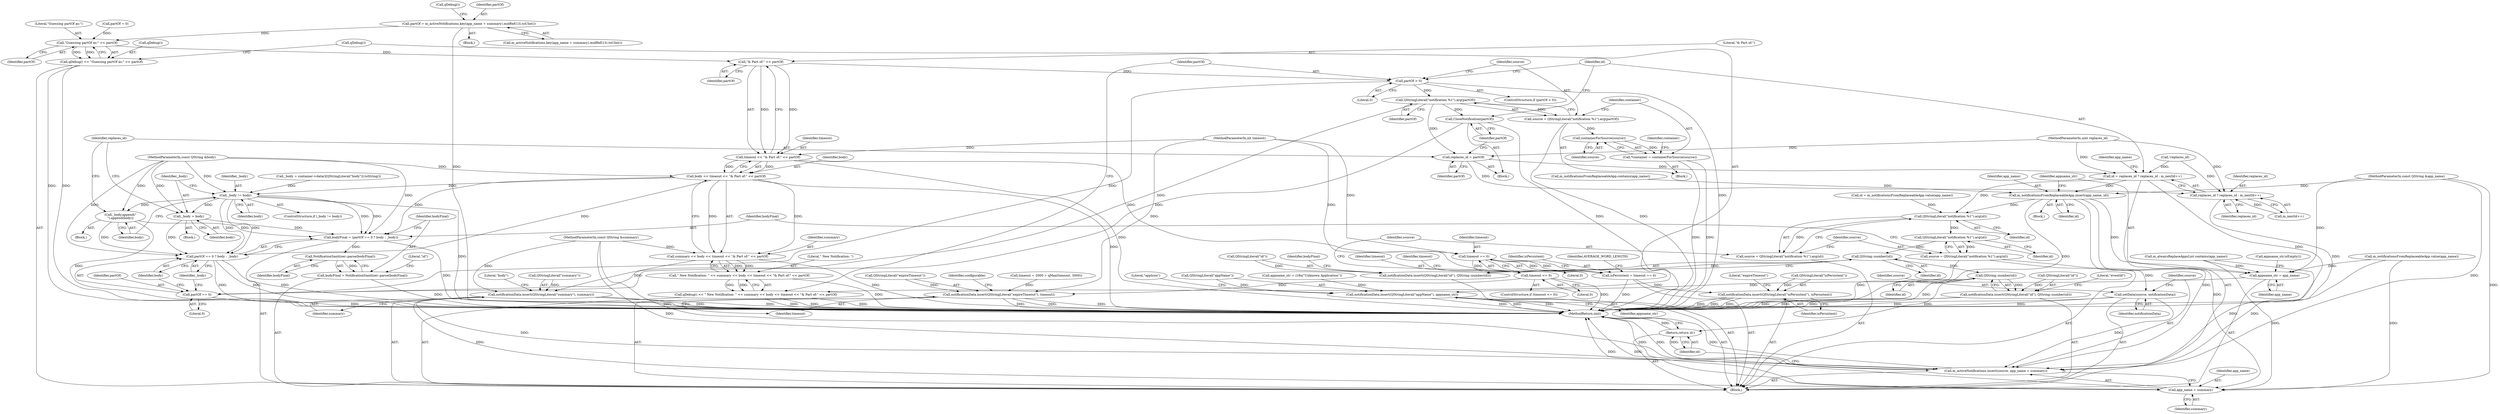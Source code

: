 digraph "0_kde_5bc696b5abcdb460c1017592e80b2d7f6ed3107c@integer" {
"1000142" [label="(Call,partOf = m_activeNotifications.key(app_name + summary).midRef(13).toUInt())"];
"1000152" [label="(Call,\"Guessing partOf as:\" << partOf)"];
"1000150" [label="(Call,qDebug() << \"Guessing partOf as:\" << partOf)"];
"1000165" [label="(Call,\"& Part of:\" << partOf)"];
"1000163" [label="(Call,timeout << \"& Part of:\" << partOf)"];
"1000161" [label="(Call,body << timeout << \"& Part of:\" << partOf)"];
"1000159" [label="(Call,summary << body << timeout << \"& Part of:\" << partOf)"];
"1000157" [label="(Call,\" New Notification: \" << summary << body << timeout << \"& Part of:\" << partOf)"];
"1000155" [label="(Call,qDebug() << \" New Notification: \" << summary << body << timeout << \"& Part of:\" << partOf)"];
"1000351" [label="(Call,notificationData.insert(QStringLiteral(\"summary\"), summary))"];
"1000499" [label="(Call,m_activeNotifications.insert(source, app_name + summary))"];
"1000501" [label="(Call,app_name + summary)"];
"1000191" [label="(Call,_body != body)"];
"1000195" [label="(Call,_body.append(\"\n\").append(body))"];
"1000295" [label="(Call,bodyFinal = (partOf == 0 ? body : _body))"];
"1000305" [label="(Call,NotificationSanitizer::parse(bodyFinal))"];
"1000303" [label="(Call,bodyFinal = NotificationSanitizer::parse(bodyFinal))"];
"1000297" [label="(Call,partOf == 0 ? body : _body)"];
"1000199" [label="(Call,_body = body)"];
"1000246" [label="(Call,timeout == 0)"];
"1000244" [label="(Call,isPersistent = timeout == 0)"];
"1000363" [label="(Call,notificationData.insert(QStringLiteral(\"isPersistent\"), isPersistent))"];
"1000264" [label="(Call,timeout <= 0)"];
"1000367" [label="(Call,notificationData.insert(QStringLiteral(\"expireTimeout\"), timeout))"];
"1000170" [label="(Call,partOf > 0)"];
"1000177" [label="(Call,QStringLiteral(\"notification %1\").arg(partOf))"];
"1000175" [label="(Call,source = QStringLiteral(\"notification %1\").arg(partOf))"];
"1000182" [label="(Call,containerForSource(source))"];
"1000180" [label="(Call,*container = containerForSource(source))"];
"1000202" [label="(Call,replaces_id = partOf)"];
"1000208" [label="(Call,id = replaces_id ? replaces_id : m_nextId++)"];
"1000229" [label="(Call,m_notificationsFromReplaceableApp.insert(app_name, id))"];
"1000233" [label="(Call,appname_str = app_name)"];
"1000343" [label="(Call,notificationData.insert(QStringLiteral(\"appName\"), appname_str))"];
"1000287" [label="(Call,QStringLiteral(\"notification %1\").arg(id))"];
"1000285" [label="(Call,source = QStringLiteral(\"notification %1\").arg(id))"];
"1000292" [label="(Call,QStringLiteral(\"notification %1\").arg(id))"];
"1000290" [label="(Call,source = QStringLiteral(\"notification %1\").arg(id))"];
"1000496" [label="(Call,setData(source, notificationData))"];
"1000311" [label="(Call,QString::number(id))"];
"1000308" [label="(Call,notificationData.insert(QStringLiteral(\"id\"), QString::number(id)))"];
"1000337" [label="(Call,QString::number(id))"];
"1000334" [label="(Call,notificationData.insert(QStringLiteral(\"id\"), QString::number(id)))"];
"1000504" [label="(Return,return id;)"];
"1000210" [label="(Call,replaces_id ? replaces_id : m_nextId++)"];
"1000205" [label="(Call,CloseNotification(partOf))"];
"1000298" [label="(Call,partOf == 0)"];
"1000175" [label="(Call,source = QStringLiteral(\"notification %1\").arg(partOf))"];
"1000343" [label="(Call,notificationData.insert(QStringLiteral(\"appName\"), appname_str))"];
"1000349" [label="(Literal,\"appIcon\")"];
"1000166" [label="(Literal,\"& Part of:\")"];
"1000194" [label="(Block,)"];
"1000311" [label="(Call,QString::number(id))"];
"1000290" [label="(Call,source = QStringLiteral(\"notification %1\").arg(id))"];
"1000206" [label="(Identifier,partOf)"];
"1000338" [label="(Identifier,id)"];
"1000264" [label="(Call,timeout <= 0)"];
"1000198" [label="(Block,)"];
"1000155" [label="(Call,qDebug() << \" New Notification: \" << summary << body << timeout << \"& Part of:\" << partOf)"];
"1000183" [label="(Identifier,source)"];
"1000102" [label="(MethodParameterIn,uint replaces_id)"];
"1000159" [label="(Call,summary << body << timeout << \"& Part of:\" << partOf)"];
"1000248" [label="(Literal,0)"];
"1000295" [label="(Call,bodyFinal = (partOf == 0 ? body : _body))"];
"1000357" [label="(Literal,\"body\")"];
"1000223" [label="(Call,id = m_notificationsFromReplaceableApp.value(app_name))"];
"1000247" [label="(Identifier,timeout)"];
"1000354" [label="(Identifier,summary)"];
"1000310" [label="(Literal,\"id\")"];
"1000169" [label="(ControlStructure,if (partOf > 0))"];
"1000208" [label="(Call,id = replaces_id ? replaces_id : m_nextId++)"];
"1000500" [label="(Identifier,source)"];
"1000351" [label="(Call,notificationData.insert(QStringLiteral(\"summary\"), summary))"];
"1000309" [label="(Call,QStringLiteral(\"id\"))"];
"1000105" [label="(MethodParameterIn,const QString &body)"];
"1000286" [label="(Identifier,source)"];
"1000335" [label="(Call,QStringLiteral(\"id\"))"];
"1000167" [label="(Identifier,partOf)"];
"1000228" [label="(Block,)"];
"1000296" [label="(Identifier,bodyFinal)"];
"1000176" [label="(Identifier,source)"];
"1000501" [label="(Call,app_name + summary)"];
"1000231" [label="(Identifier,id)"];
"1000305" [label="(Call,NotificationSanitizer::parse(bodyFinal))"];
"1000146" [label="(Call,qDebug())"];
"1000363" [label="(Call,notificationData.insert(QStringLiteral(\"isPersistent\"), isPersistent))"];
"1000291" [label="(Identifier,source)"];
"1000182" [label="(Call,containerForSource(source))"];
"1000204" [label="(Identifier,partOf)"];
"1000109" [label="(Block,)"];
"1000217" [label="(Identifier,app_name)"];
"1000111" [label="(Call,partOf = 0)"];
"1000370" [label="(Identifier,timeout)"];
"1000314" [label="(Identifier,bodyFinal)"];
"1000153" [label="(Literal,\"Guessing partOf as:\")"];
"1000233" [label="(Call,appname_str = app_name)"];
"1000205" [label="(Call,CloseNotification(partOf))"];
"1000211" [label="(Identifier,replaces_id)"];
"1000187" [label="(Call,_body = container->data()[QStringLiteral(\"body\")].toString())"];
"1000143" [label="(Identifier,partOf)"];
"1000299" [label="(Identifier,partOf)"];
"1000142" [label="(Call,partOf = m_activeNotifications.key(app_name + summary).midRef(13).toUInt())"];
"1000505" [label="(Identifier,id)"];
"1000213" [label="(Call,m_nextId++)"];
"1000306" [label="(Identifier,bodyFinal)"];
"1000192" [label="(Identifier,_body)"];
"1000251" [label="(Identifier,AVERAGE_WORD_LENGTH)"];
"1000298" [label="(Call,partOf == 0)"];
"1000178" [label="(Identifier,partOf)"];
"1000230" [label="(Identifier,app_name)"];
"1000128" [label="(Call,!replaces_id)"];
"1000334" [label="(Call,notificationData.insert(QStringLiteral(\"id\"), QString::number(id)))"];
"1000158" [label="(Literal,\" New Notification: \")"];
"1000304" [label="(Identifier,bodyFinal)"];
"1000195" [label="(Call,_body.append(\"\n\").append(body))"];
"1000229" [label="(Call,m_notificationsFromReplaceableApp.insert(app_name, id))"];
"1000301" [label="(Identifier,body)"];
"1000364" [label="(Call,QStringLiteral(\"isPersistent\"))"];
"1000292" [label="(Call,QStringLiteral(\"notification %1\").arg(id))"];
"1000499" [label="(Call,m_activeNotifications.insert(source, app_name + summary))"];
"1000368" [label="(Call,QStringLiteral(\"expireTimeout\"))"];
"1000165" [label="(Call,\"& Part of:\" << partOf)"];
"1000496" [label="(Call,setData(source, notificationData))"];
"1000502" [label="(Identifier,app_name)"];
"1000367" [label="(Call,notificationData.insert(QStringLiteral(\"expireTimeout\"), timeout))"];
"1000164" [label="(Identifier,timeout)"];
"1000160" [label="(Identifier,summary)"];
"1000239" [label="(Call,appname_str = i18n(\"Unknown Application\"))"];
"1000235" [label="(Identifier,app_name)"];
"1000497" [label="(Identifier,source)"];
"1000244" [label="(Call,isPersistent = timeout == 0)"];
"1000209" [label="(Identifier,id)"];
"1000498" [label="(Identifier,notificationData)"];
"1000171" [label="(Identifier,partOf)"];
"1000237" [label="(Call,appname_str.isEmpty())"];
"1000163" [label="(Call,timeout << \"& Part of:\" << partOf)"];
"1000369" [label="(Literal,\"expireTimeout\")"];
"1000293" [label="(Identifier,id)"];
"1000504" [label="(Return,return id;)"];
"1000506" [label="(MethodReturn,uint)"];
"1000162" [label="(Identifier,body)"];
"1000152" [label="(Call,\"Guessing partOf as:\" << partOf)"];
"1000201" [label="(Identifier,body)"];
"1000141" [label="(Block,)"];
"1000200" [label="(Identifier,_body)"];
"1000177" [label="(Call,QStringLiteral(\"notification %1\").arg(partOf))"];
"1000337" [label="(Call,QString::number(id))"];
"1000203" [label="(Identifier,replaces_id)"];
"1000220" [label="(Call,m_notificationsFromReplaceableApp.contains(app_name))"];
"1000104" [label="(MethodParameterIn,const QString &summary)"];
"1000312" [label="(Identifier,id)"];
"1000173" [label="(Block,)"];
"1000234" [label="(Identifier,appname_str)"];
"1000191" [label="(Call,_body != body)"];
"1000300" [label="(Literal,0)"];
"1000144" [label="(Call,m_activeNotifications.key(app_name + summary).midRef(13).toUInt())"];
"1000193" [label="(Identifier,body)"];
"1000287" [label="(Call,QStringLiteral(\"notification %1\").arg(id))"];
"1000185" [label="(Identifier,container)"];
"1000216" [label="(Call,m_alwaysReplaceAppsList.contains(app_name))"];
"1000308" [label="(Call,notificationData.insert(QStringLiteral(\"id\"), QString::number(id)))"];
"1000263" [label="(ControlStructure,if (timeout <= 0))"];
"1000269" [label="(Identifier,timeout)"];
"1000245" [label="(Identifier,isPersistent)"];
"1000190" [label="(ControlStructure,if (_body != body))"];
"1000302" [label="(Identifier,_body)"];
"1000161" [label="(Call,body << timeout << \"& Part of:\" << partOf)"];
"1000180" [label="(Call,*container = containerForSource(source))"];
"1000101" [label="(MethodParameterIn,const QString &app_name)"];
"1000373" [label="(Identifier,configurable)"];
"1000170" [label="(Call,partOf > 0)"];
"1000154" [label="(Identifier,partOf)"];
"1000503" [label="(Identifier,summary)"];
"1000277" [label="(Call,timeout = 2000 + qMax(timeout, 3000))"];
"1000210" [label="(Call,replaces_id ? replaces_id : m_nextId++)"];
"1000181" [label="(Identifier,container)"];
"1000341" [label="(Literal,\"eventId\")"];
"1000202" [label="(Call,replaces_id = partOf)"];
"1000186" [label="(Block,)"];
"1000172" [label="(Literal,0)"];
"1000266" [label="(Literal,0)"];
"1000303" [label="(Call,bodyFinal = NotificationSanitizer::parse(bodyFinal))"];
"1000297" [label="(Call,partOf == 0 ? body : _body)"];
"1000212" [label="(Identifier,replaces_id)"];
"1000151" [label="(Call,qDebug())"];
"1000199" [label="(Call,_body = body)"];
"1000108" [label="(MethodParameterIn,int timeout)"];
"1000352" [label="(Call,QStringLiteral(\"summary\"))"];
"1000346" [label="(Identifier,appname_str)"];
"1000150" [label="(Call,qDebug() << \"Guessing partOf as:\" << partOf)"];
"1000157" [label="(Call,\" New Notification: \" << summary << body << timeout << \"& Part of:\" << partOf)"];
"1000366" [label="(Identifier,isPersistent)"];
"1000285" [label="(Call,source = QStringLiteral(\"notification %1\").arg(id))"];
"1000344" [label="(Call,QStringLiteral(\"appName\"))"];
"1000225" [label="(Call,m_notificationsFromReplaceableApp.value(app_name))"];
"1000265" [label="(Identifier,timeout)"];
"1000156" [label="(Call,qDebug())"];
"1000246" [label="(Call,timeout == 0)"];
"1000196" [label="(Identifier,body)"];
"1000288" [label="(Identifier,id)"];
"1000142" -> "1000141"  [label="AST: "];
"1000142" -> "1000144"  [label="CFG: "];
"1000143" -> "1000142"  [label="AST: "];
"1000144" -> "1000142"  [label="AST: "];
"1000146" -> "1000142"  [label="CFG: "];
"1000142" -> "1000506"  [label="DDG: "];
"1000142" -> "1000152"  [label="DDG: "];
"1000152" -> "1000150"  [label="AST: "];
"1000152" -> "1000154"  [label="CFG: "];
"1000153" -> "1000152"  [label="AST: "];
"1000154" -> "1000152"  [label="AST: "];
"1000150" -> "1000152"  [label="CFG: "];
"1000152" -> "1000150"  [label="DDG: "];
"1000152" -> "1000150"  [label="DDG: "];
"1000111" -> "1000152"  [label="DDG: "];
"1000152" -> "1000165"  [label="DDG: "];
"1000150" -> "1000109"  [label="AST: "];
"1000151" -> "1000150"  [label="AST: "];
"1000156" -> "1000150"  [label="CFG: "];
"1000150" -> "1000506"  [label="DDG: "];
"1000150" -> "1000506"  [label="DDG: "];
"1000165" -> "1000163"  [label="AST: "];
"1000165" -> "1000167"  [label="CFG: "];
"1000166" -> "1000165"  [label="AST: "];
"1000167" -> "1000165"  [label="AST: "];
"1000163" -> "1000165"  [label="CFG: "];
"1000165" -> "1000163"  [label="DDG: "];
"1000165" -> "1000163"  [label="DDG: "];
"1000165" -> "1000170"  [label="DDG: "];
"1000163" -> "1000161"  [label="AST: "];
"1000164" -> "1000163"  [label="AST: "];
"1000161" -> "1000163"  [label="CFG: "];
"1000163" -> "1000506"  [label="DDG: "];
"1000163" -> "1000161"  [label="DDG: "];
"1000163" -> "1000161"  [label="DDG: "];
"1000108" -> "1000163"  [label="DDG: "];
"1000163" -> "1000246"  [label="DDG: "];
"1000161" -> "1000159"  [label="AST: "];
"1000162" -> "1000161"  [label="AST: "];
"1000159" -> "1000161"  [label="CFG: "];
"1000161" -> "1000506"  [label="DDG: "];
"1000161" -> "1000159"  [label="DDG: "];
"1000161" -> "1000159"  [label="DDG: "];
"1000105" -> "1000161"  [label="DDG: "];
"1000161" -> "1000191"  [label="DDG: "];
"1000161" -> "1000295"  [label="DDG: "];
"1000161" -> "1000297"  [label="DDG: "];
"1000159" -> "1000157"  [label="AST: "];
"1000160" -> "1000159"  [label="AST: "];
"1000157" -> "1000159"  [label="CFG: "];
"1000159" -> "1000506"  [label="DDG: "];
"1000159" -> "1000157"  [label="DDG: "];
"1000159" -> "1000157"  [label="DDG: "];
"1000104" -> "1000159"  [label="DDG: "];
"1000159" -> "1000351"  [label="DDG: "];
"1000157" -> "1000155"  [label="AST: "];
"1000158" -> "1000157"  [label="AST: "];
"1000155" -> "1000157"  [label="CFG: "];
"1000157" -> "1000506"  [label="DDG: "];
"1000157" -> "1000155"  [label="DDG: "];
"1000157" -> "1000155"  [label="DDG: "];
"1000155" -> "1000109"  [label="AST: "];
"1000156" -> "1000155"  [label="AST: "];
"1000171" -> "1000155"  [label="CFG: "];
"1000155" -> "1000506"  [label="DDG: "];
"1000155" -> "1000506"  [label="DDG: "];
"1000155" -> "1000506"  [label="DDG: "];
"1000351" -> "1000109"  [label="AST: "];
"1000351" -> "1000354"  [label="CFG: "];
"1000352" -> "1000351"  [label="AST: "];
"1000354" -> "1000351"  [label="AST: "];
"1000357" -> "1000351"  [label="CFG: "];
"1000351" -> "1000506"  [label="DDG: "];
"1000351" -> "1000506"  [label="DDG: "];
"1000352" -> "1000351"  [label="DDG: "];
"1000104" -> "1000351"  [label="DDG: "];
"1000351" -> "1000499"  [label="DDG: "];
"1000351" -> "1000501"  [label="DDG: "];
"1000499" -> "1000109"  [label="AST: "];
"1000499" -> "1000501"  [label="CFG: "];
"1000500" -> "1000499"  [label="AST: "];
"1000501" -> "1000499"  [label="AST: "];
"1000505" -> "1000499"  [label="CFG: "];
"1000499" -> "1000506"  [label="DDG: "];
"1000499" -> "1000506"  [label="DDG: "];
"1000499" -> "1000506"  [label="DDG: "];
"1000496" -> "1000499"  [label="DDG: "];
"1000101" -> "1000499"  [label="DDG: "];
"1000225" -> "1000499"  [label="DDG: "];
"1000216" -> "1000499"  [label="DDG: "];
"1000229" -> "1000499"  [label="DDG: "];
"1000104" -> "1000499"  [label="DDG: "];
"1000501" -> "1000503"  [label="CFG: "];
"1000502" -> "1000501"  [label="AST: "];
"1000503" -> "1000501"  [label="AST: "];
"1000501" -> "1000506"  [label="DDG: "];
"1000501" -> "1000506"  [label="DDG: "];
"1000101" -> "1000501"  [label="DDG: "];
"1000225" -> "1000501"  [label="DDG: "];
"1000216" -> "1000501"  [label="DDG: "];
"1000229" -> "1000501"  [label="DDG: "];
"1000104" -> "1000501"  [label="DDG: "];
"1000191" -> "1000190"  [label="AST: "];
"1000191" -> "1000193"  [label="CFG: "];
"1000192" -> "1000191"  [label="AST: "];
"1000193" -> "1000191"  [label="AST: "];
"1000196" -> "1000191"  [label="CFG: "];
"1000200" -> "1000191"  [label="CFG: "];
"1000191" -> "1000506"  [label="DDG: "];
"1000187" -> "1000191"  [label="DDG: "];
"1000105" -> "1000191"  [label="DDG: "];
"1000191" -> "1000195"  [label="DDG: "];
"1000191" -> "1000199"  [label="DDG: "];
"1000191" -> "1000295"  [label="DDG: "];
"1000191" -> "1000295"  [label="DDG: "];
"1000191" -> "1000297"  [label="DDG: "];
"1000191" -> "1000297"  [label="DDG: "];
"1000195" -> "1000194"  [label="AST: "];
"1000195" -> "1000196"  [label="CFG: "];
"1000196" -> "1000195"  [label="AST: "];
"1000203" -> "1000195"  [label="CFG: "];
"1000195" -> "1000506"  [label="DDG: "];
"1000105" -> "1000195"  [label="DDG: "];
"1000195" -> "1000295"  [label="DDG: "];
"1000195" -> "1000297"  [label="DDG: "];
"1000295" -> "1000109"  [label="AST: "];
"1000295" -> "1000297"  [label="CFG: "];
"1000296" -> "1000295"  [label="AST: "];
"1000297" -> "1000295"  [label="AST: "];
"1000304" -> "1000295"  [label="CFG: "];
"1000295" -> "1000506"  [label="DDG: "];
"1000105" -> "1000295"  [label="DDG: "];
"1000199" -> "1000295"  [label="DDG: "];
"1000295" -> "1000305"  [label="DDG: "];
"1000305" -> "1000303"  [label="AST: "];
"1000305" -> "1000306"  [label="CFG: "];
"1000306" -> "1000305"  [label="AST: "];
"1000303" -> "1000305"  [label="CFG: "];
"1000305" -> "1000303"  [label="DDG: "];
"1000303" -> "1000109"  [label="AST: "];
"1000304" -> "1000303"  [label="AST: "];
"1000310" -> "1000303"  [label="CFG: "];
"1000303" -> "1000506"  [label="DDG: "];
"1000297" -> "1000301"  [label="CFG: "];
"1000297" -> "1000302"  [label="CFG: "];
"1000298" -> "1000297"  [label="AST: "];
"1000301" -> "1000297"  [label="AST: "];
"1000302" -> "1000297"  [label="AST: "];
"1000297" -> "1000506"  [label="DDG: "];
"1000297" -> "1000506"  [label="DDG: "];
"1000297" -> "1000506"  [label="DDG: "];
"1000105" -> "1000297"  [label="DDG: "];
"1000199" -> "1000297"  [label="DDG: "];
"1000199" -> "1000198"  [label="AST: "];
"1000199" -> "1000201"  [label="CFG: "];
"1000200" -> "1000199"  [label="AST: "];
"1000201" -> "1000199"  [label="AST: "];
"1000203" -> "1000199"  [label="CFG: "];
"1000105" -> "1000199"  [label="DDG: "];
"1000246" -> "1000244"  [label="AST: "];
"1000246" -> "1000248"  [label="CFG: "];
"1000247" -> "1000246"  [label="AST: "];
"1000248" -> "1000246"  [label="AST: "];
"1000244" -> "1000246"  [label="CFG: "];
"1000246" -> "1000244"  [label="DDG: "];
"1000246" -> "1000244"  [label="DDG: "];
"1000108" -> "1000246"  [label="DDG: "];
"1000246" -> "1000264"  [label="DDG: "];
"1000244" -> "1000109"  [label="AST: "];
"1000245" -> "1000244"  [label="AST: "];
"1000251" -> "1000244"  [label="CFG: "];
"1000244" -> "1000506"  [label="DDG: "];
"1000244" -> "1000363"  [label="DDG: "];
"1000363" -> "1000109"  [label="AST: "];
"1000363" -> "1000366"  [label="CFG: "];
"1000364" -> "1000363"  [label="AST: "];
"1000366" -> "1000363"  [label="AST: "];
"1000369" -> "1000363"  [label="CFG: "];
"1000363" -> "1000506"  [label="DDG: "];
"1000363" -> "1000506"  [label="DDG: "];
"1000363" -> "1000506"  [label="DDG: "];
"1000364" -> "1000363"  [label="DDG: "];
"1000264" -> "1000263"  [label="AST: "];
"1000264" -> "1000266"  [label="CFG: "];
"1000265" -> "1000264"  [label="AST: "];
"1000266" -> "1000264"  [label="AST: "];
"1000269" -> "1000264"  [label="CFG: "];
"1000286" -> "1000264"  [label="CFG: "];
"1000264" -> "1000506"  [label="DDG: "];
"1000108" -> "1000264"  [label="DDG: "];
"1000264" -> "1000367"  [label="DDG: "];
"1000367" -> "1000109"  [label="AST: "];
"1000367" -> "1000370"  [label="CFG: "];
"1000368" -> "1000367"  [label="AST: "];
"1000370" -> "1000367"  [label="AST: "];
"1000373" -> "1000367"  [label="CFG: "];
"1000367" -> "1000506"  [label="DDG: "];
"1000367" -> "1000506"  [label="DDG: "];
"1000367" -> "1000506"  [label="DDG: "];
"1000368" -> "1000367"  [label="DDG: "];
"1000277" -> "1000367"  [label="DDG: "];
"1000108" -> "1000367"  [label="DDG: "];
"1000170" -> "1000169"  [label="AST: "];
"1000170" -> "1000172"  [label="CFG: "];
"1000171" -> "1000170"  [label="AST: "];
"1000172" -> "1000170"  [label="AST: "];
"1000176" -> "1000170"  [label="CFG: "];
"1000209" -> "1000170"  [label="CFG: "];
"1000170" -> "1000506"  [label="DDG: "];
"1000170" -> "1000177"  [label="DDG: "];
"1000170" -> "1000298"  [label="DDG: "];
"1000177" -> "1000175"  [label="AST: "];
"1000177" -> "1000178"  [label="CFG: "];
"1000178" -> "1000177"  [label="AST: "];
"1000175" -> "1000177"  [label="CFG: "];
"1000177" -> "1000175"  [label="DDG: "];
"1000177" -> "1000202"  [label="DDG: "];
"1000177" -> "1000205"  [label="DDG: "];
"1000177" -> "1000298"  [label="DDG: "];
"1000175" -> "1000173"  [label="AST: "];
"1000176" -> "1000175"  [label="AST: "];
"1000181" -> "1000175"  [label="CFG: "];
"1000175" -> "1000506"  [label="DDG: "];
"1000175" -> "1000182"  [label="DDG: "];
"1000182" -> "1000180"  [label="AST: "];
"1000182" -> "1000183"  [label="CFG: "];
"1000183" -> "1000182"  [label="AST: "];
"1000180" -> "1000182"  [label="CFG: "];
"1000182" -> "1000180"  [label="DDG: "];
"1000180" -> "1000173"  [label="AST: "];
"1000181" -> "1000180"  [label="AST: "];
"1000185" -> "1000180"  [label="CFG: "];
"1000180" -> "1000506"  [label="DDG: "];
"1000180" -> "1000506"  [label="DDG: "];
"1000202" -> "1000186"  [label="AST: "];
"1000202" -> "1000204"  [label="CFG: "];
"1000203" -> "1000202"  [label="AST: "];
"1000204" -> "1000202"  [label="AST: "];
"1000206" -> "1000202"  [label="CFG: "];
"1000102" -> "1000202"  [label="DDG: "];
"1000202" -> "1000208"  [label="DDG: "];
"1000202" -> "1000210"  [label="DDG: "];
"1000208" -> "1000109"  [label="AST: "];
"1000208" -> "1000210"  [label="CFG: "];
"1000209" -> "1000208"  [label="AST: "];
"1000210" -> "1000208"  [label="AST: "];
"1000217" -> "1000208"  [label="CFG: "];
"1000208" -> "1000506"  [label="DDG: "];
"1000102" -> "1000208"  [label="DDG: "];
"1000128" -> "1000208"  [label="DDG: "];
"1000208" -> "1000229"  [label="DDG: "];
"1000208" -> "1000287"  [label="DDG: "];
"1000229" -> "1000228"  [label="AST: "];
"1000229" -> "1000231"  [label="CFG: "];
"1000230" -> "1000229"  [label="AST: "];
"1000231" -> "1000229"  [label="AST: "];
"1000234" -> "1000229"  [label="CFG: "];
"1000229" -> "1000506"  [label="DDG: "];
"1000220" -> "1000229"  [label="DDG: "];
"1000101" -> "1000229"  [label="DDG: "];
"1000229" -> "1000233"  [label="DDG: "];
"1000229" -> "1000287"  [label="DDG: "];
"1000233" -> "1000109"  [label="AST: "];
"1000233" -> "1000235"  [label="CFG: "];
"1000234" -> "1000233"  [label="AST: "];
"1000235" -> "1000233"  [label="AST: "];
"1000237" -> "1000233"  [label="CFG: "];
"1000225" -> "1000233"  [label="DDG: "];
"1000216" -> "1000233"  [label="DDG: "];
"1000101" -> "1000233"  [label="DDG: "];
"1000233" -> "1000343"  [label="DDG: "];
"1000343" -> "1000109"  [label="AST: "];
"1000343" -> "1000346"  [label="CFG: "];
"1000344" -> "1000343"  [label="AST: "];
"1000346" -> "1000343"  [label="AST: "];
"1000349" -> "1000343"  [label="CFG: "];
"1000343" -> "1000506"  [label="DDG: "];
"1000343" -> "1000506"  [label="DDG: "];
"1000343" -> "1000506"  [label="DDG: "];
"1000344" -> "1000343"  [label="DDG: "];
"1000239" -> "1000343"  [label="DDG: "];
"1000287" -> "1000285"  [label="AST: "];
"1000287" -> "1000288"  [label="CFG: "];
"1000288" -> "1000287"  [label="AST: "];
"1000285" -> "1000287"  [label="CFG: "];
"1000287" -> "1000285"  [label="DDG: "];
"1000223" -> "1000287"  [label="DDG: "];
"1000287" -> "1000292"  [label="DDG: "];
"1000285" -> "1000109"  [label="AST: "];
"1000286" -> "1000285"  [label="AST: "];
"1000291" -> "1000285"  [label="CFG: "];
"1000292" -> "1000290"  [label="AST: "];
"1000292" -> "1000293"  [label="CFG: "];
"1000293" -> "1000292"  [label="AST: "];
"1000290" -> "1000292"  [label="CFG: "];
"1000292" -> "1000290"  [label="DDG: "];
"1000292" -> "1000311"  [label="DDG: "];
"1000290" -> "1000109"  [label="AST: "];
"1000291" -> "1000290"  [label="AST: "];
"1000296" -> "1000290"  [label="CFG: "];
"1000290" -> "1000506"  [label="DDG: "];
"1000290" -> "1000496"  [label="DDG: "];
"1000496" -> "1000109"  [label="AST: "];
"1000496" -> "1000498"  [label="CFG: "];
"1000497" -> "1000496"  [label="AST: "];
"1000498" -> "1000496"  [label="AST: "];
"1000500" -> "1000496"  [label="CFG: "];
"1000496" -> "1000506"  [label="DDG: "];
"1000496" -> "1000506"  [label="DDG: "];
"1000311" -> "1000308"  [label="AST: "];
"1000311" -> "1000312"  [label="CFG: "];
"1000312" -> "1000311"  [label="AST: "];
"1000308" -> "1000311"  [label="CFG: "];
"1000311" -> "1000308"  [label="DDG: "];
"1000311" -> "1000337"  [label="DDG: "];
"1000308" -> "1000109"  [label="AST: "];
"1000309" -> "1000308"  [label="AST: "];
"1000314" -> "1000308"  [label="CFG: "];
"1000309" -> "1000308"  [label="DDG: "];
"1000337" -> "1000334"  [label="AST: "];
"1000337" -> "1000338"  [label="CFG: "];
"1000338" -> "1000337"  [label="AST: "];
"1000334" -> "1000337"  [label="CFG: "];
"1000337" -> "1000506"  [label="DDG: "];
"1000337" -> "1000334"  [label="DDG: "];
"1000337" -> "1000504"  [label="DDG: "];
"1000334" -> "1000109"  [label="AST: "];
"1000335" -> "1000334"  [label="AST: "];
"1000341" -> "1000334"  [label="CFG: "];
"1000334" -> "1000506"  [label="DDG: "];
"1000334" -> "1000506"  [label="DDG: "];
"1000334" -> "1000506"  [label="DDG: "];
"1000335" -> "1000334"  [label="DDG: "];
"1000504" -> "1000109"  [label="AST: "];
"1000504" -> "1000505"  [label="CFG: "];
"1000505" -> "1000504"  [label="AST: "];
"1000506" -> "1000504"  [label="CFG: "];
"1000504" -> "1000506"  [label="DDG: "];
"1000505" -> "1000504"  [label="DDG: "];
"1000210" -> "1000212"  [label="CFG: "];
"1000210" -> "1000213"  [label="CFG: "];
"1000211" -> "1000210"  [label="AST: "];
"1000212" -> "1000210"  [label="AST: "];
"1000213" -> "1000210"  [label="AST: "];
"1000210" -> "1000506"  [label="DDG: "];
"1000102" -> "1000210"  [label="DDG: "];
"1000128" -> "1000210"  [label="DDG: "];
"1000213" -> "1000210"  [label="DDG: "];
"1000205" -> "1000186"  [label="AST: "];
"1000205" -> "1000206"  [label="CFG: "];
"1000206" -> "1000205"  [label="AST: "];
"1000209" -> "1000205"  [label="CFG: "];
"1000205" -> "1000506"  [label="DDG: "];
"1000205" -> "1000298"  [label="DDG: "];
"1000298" -> "1000300"  [label="CFG: "];
"1000299" -> "1000298"  [label="AST: "];
"1000300" -> "1000298"  [label="AST: "];
"1000301" -> "1000298"  [label="CFG: "];
"1000302" -> "1000298"  [label="CFG: "];
"1000298" -> "1000506"  [label="DDG: "];
}
